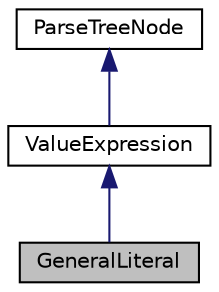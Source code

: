 digraph "GeneralLiteral"
{
  edge [fontname="Helvetica",fontsize="10",labelfontname="Helvetica",labelfontsize="10"];
  node [fontname="Helvetica",fontsize="10",shape=record];
  Node7 [label="GeneralLiteral",height=0.2,width=0.4,color="black", fillcolor="grey75", style="filled", fontcolor="black"];
  Node8 -> Node7 [dir="back",color="midnightblue",fontsize="10",style="solid",fontname="Helvetica"];
  Node8 [label="ValueExpression",height=0.2,width=0.4,color="black", fillcolor="white", style="filled",URL="$classValueExpression.html"];
  Node9 -> Node8 [dir="back",color="midnightblue",fontsize="10",style="solid",fontname="Helvetica"];
  Node9 [label="ParseTreeNode",height=0.2,width=0.4,color="black", fillcolor="white", style="filled",URL="$classParseTreeNode.html"];
}
